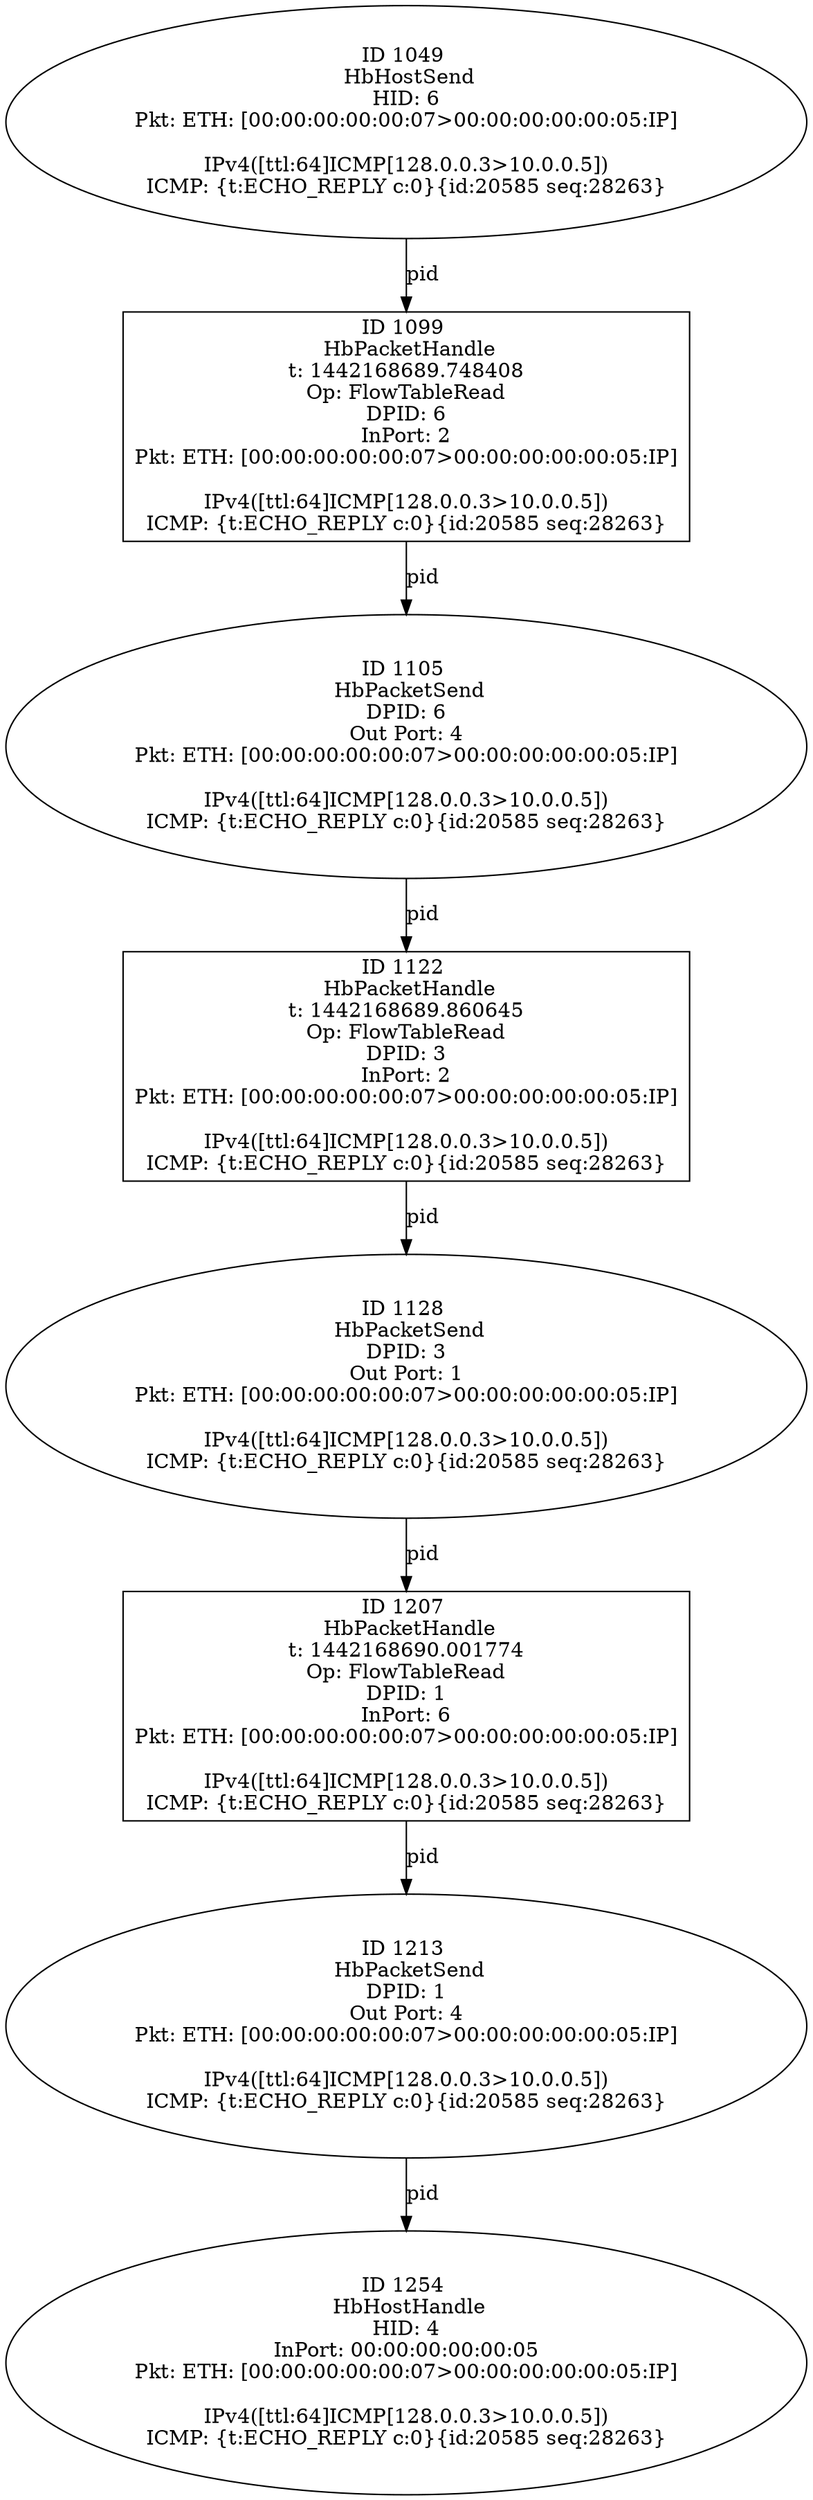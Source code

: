 strict digraph G {
1122 [shape=box, event=<hb_events.HbPacketHandle object at 0x106d6b850>, label="ID 1122 
 HbPacketHandle
t: 1442168689.860645
Op: FlowTableRead
DPID: 3
InPort: 2
Pkt: ETH: [00:00:00:00:00:07>00:00:00:00:00:05:IP]

IPv4([ttl:64]ICMP[128.0.0.3>10.0.0.5])
ICMP: {t:ECHO_REPLY c:0}{id:20585 seq:28263}"];
1254 [shape=oval, event=<hb_events.HbHostHandle object at 0x106f217d0>, label="ID 1254 
 HbHostHandle
HID: 4
InPort: 00:00:00:00:00:05
Pkt: ETH: [00:00:00:00:00:07>00:00:00:00:00:05:IP]

IPv4([ttl:64]ICMP[128.0.0.3>10.0.0.5])
ICMP: {t:ECHO_REPLY c:0}{id:20585 seq:28263}"];
1128 [shape=oval, event=<hb_events.HbPacketSend object at 0x106d72d50>, label="ID 1128 
 HbPacketSend
DPID: 3
Out Port: 1
Pkt: ETH: [00:00:00:00:00:07>00:00:00:00:00:05:IP]

IPv4([ttl:64]ICMP[128.0.0.3>10.0.0.5])
ICMP: {t:ECHO_REPLY c:0}{id:20585 seq:28263}"];
1099 [shape=box, event=<hb_events.HbPacketHandle object at 0x106d5d7d0>, label="ID 1099 
 HbPacketHandle
t: 1442168689.748408
Op: FlowTableRead
DPID: 6
InPort: 2
Pkt: ETH: [00:00:00:00:00:07>00:00:00:00:00:05:IP]

IPv4([ttl:64]ICMP[128.0.0.3>10.0.0.5])
ICMP: {t:ECHO_REPLY c:0}{id:20585 seq:28263}"];
1105 [shape=oval, event=<hb_events.HbPacketSend object at 0x106d5dc10>, label="ID 1105 
 HbPacketSend
DPID: 6
Out Port: 4
Pkt: ETH: [00:00:00:00:00:07>00:00:00:00:00:05:IP]

IPv4([ttl:64]ICMP[128.0.0.3>10.0.0.5])
ICMP: {t:ECHO_REPLY c:0}{id:20585 seq:28263}"];
1207 [shape=box, event=<hb_events.HbPacketHandle object at 0x106ef00d0>, label="ID 1207 
 HbPacketHandle
t: 1442168690.001774
Op: FlowTableRead
DPID: 1
InPort: 6
Pkt: ETH: [00:00:00:00:00:07>00:00:00:00:00:05:IP]

IPv4([ttl:64]ICMP[128.0.0.3>10.0.0.5])
ICMP: {t:ECHO_REPLY c:0}{id:20585 seq:28263}"];
1049 [shape=oval, event=<hb_events.HbHostSend object at 0x106e29cd0>, label="ID 1049 
 HbHostSend
HID: 6
Pkt: ETH: [00:00:00:00:00:07>00:00:00:00:00:05:IP]

IPv4([ttl:64]ICMP[128.0.0.3>10.0.0.5])
ICMP: {t:ECHO_REPLY c:0}{id:20585 seq:28263}"];
1213 [shape=oval, event=<hb_events.HbPacketSend object at 0x106ef7950>, label="ID 1213 
 HbPacketSend
DPID: 1
Out Port: 4
Pkt: ETH: [00:00:00:00:00:07>00:00:00:00:00:05:IP]

IPv4([ttl:64]ICMP[128.0.0.3>10.0.0.5])
ICMP: {t:ECHO_REPLY c:0}{id:20585 seq:28263}"];
1122 -> 1128  [rel=pid, label=pid];
1128 -> 1207  [rel=pid, label=pid];
1099 -> 1105  [rel=pid, label=pid];
1105 -> 1122  [rel=pid, label=pid];
1207 -> 1213  [rel=pid, label=pid];
1049 -> 1099  [rel=pid, label=pid];
1213 -> 1254  [rel=pid, label=pid];
}
